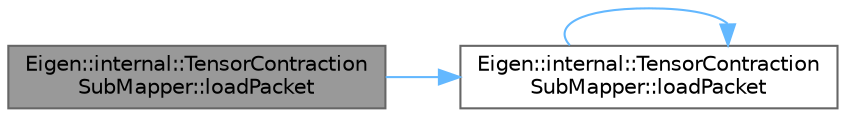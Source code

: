 digraph "Eigen::internal::TensorContractionSubMapper::loadPacket"
{
 // LATEX_PDF_SIZE
  bgcolor="transparent";
  edge [fontname=Helvetica,fontsize=10,labelfontname=Helvetica,labelfontsize=10];
  node [fontname=Helvetica,fontsize=10,shape=box,height=0.2,width=0.4];
  rankdir="LR";
  Node1 [id="Node000001",label="Eigen::internal::TensorContraction\lSubMapper::loadPacket",height=0.2,width=0.4,color="gray40", fillcolor="grey60", style="filled", fontcolor="black",tooltip=" "];
  Node1 -> Node2 [id="edge1_Node000001_Node000002",color="steelblue1",style="solid",tooltip=" "];
  Node2 [id="Node000002",label="Eigen::internal::TensorContraction\lSubMapper::loadPacket",height=0.2,width=0.4,color="grey40", fillcolor="white", style="filled",URL="$class_eigen_1_1internal_1_1_tensor_contraction_sub_mapper.html#a4534ca0658eca355f88d44d23dc9052d",tooltip=" "];
  Node2 -> Node2 [id="edge2_Node000002_Node000002",color="steelblue1",style="solid",tooltip=" "];
}

